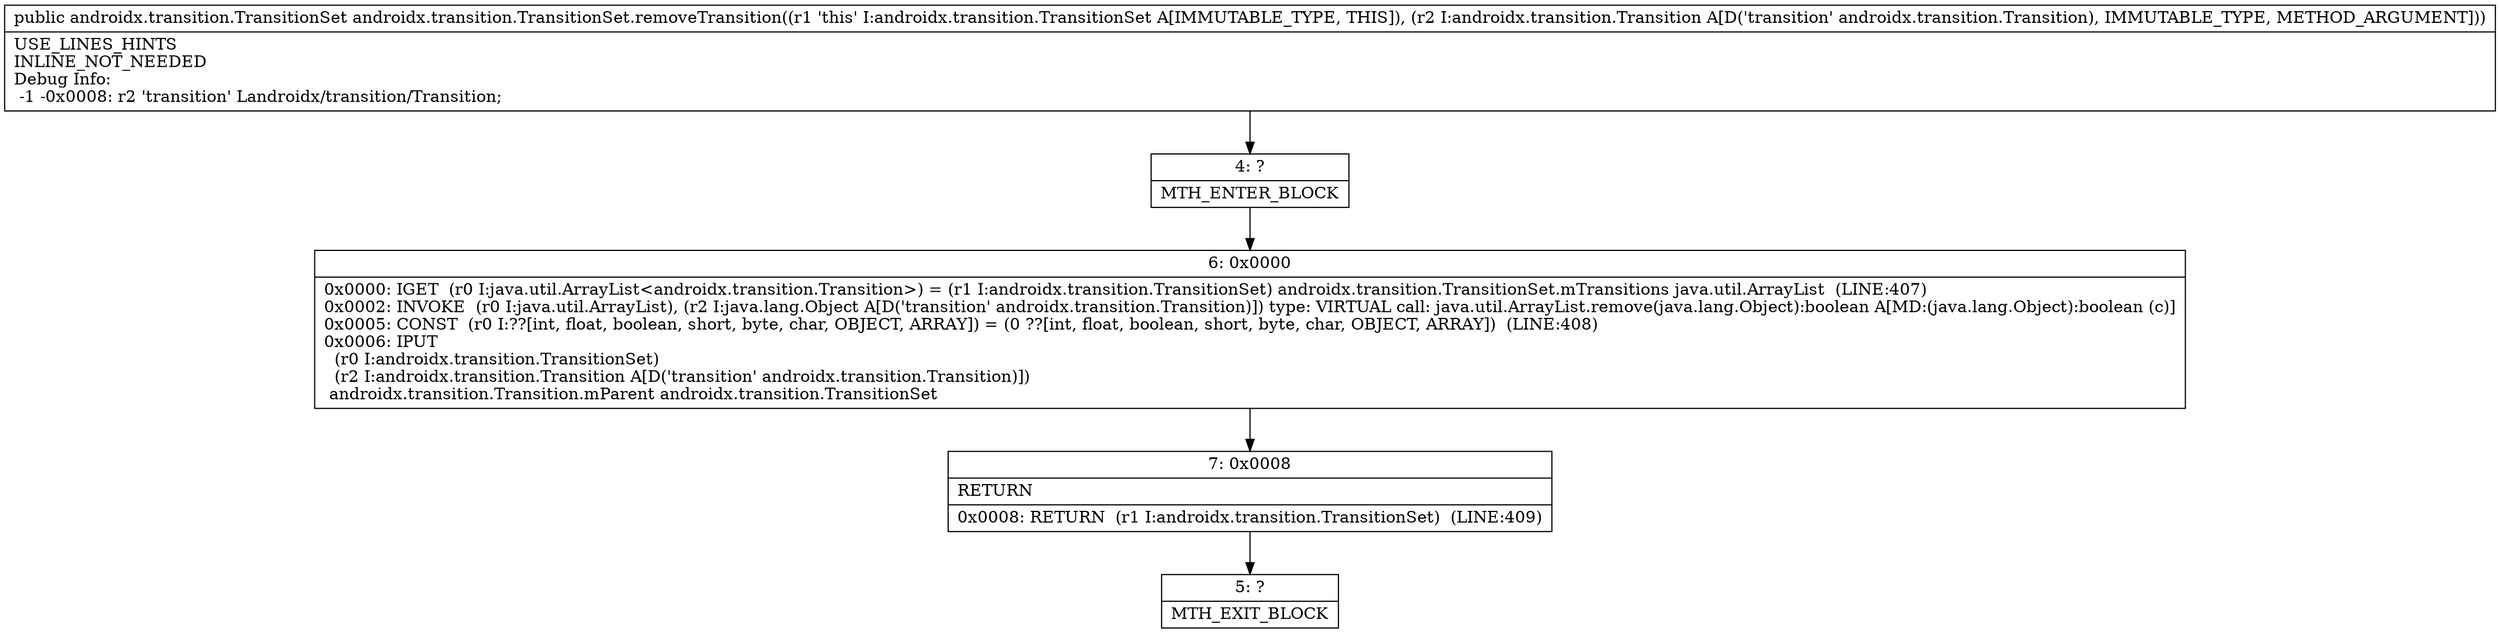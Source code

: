 digraph "CFG forandroidx.transition.TransitionSet.removeTransition(Landroidx\/transition\/Transition;)Landroidx\/transition\/TransitionSet;" {
Node_4 [shape=record,label="{4\:\ ?|MTH_ENTER_BLOCK\l}"];
Node_6 [shape=record,label="{6\:\ 0x0000|0x0000: IGET  (r0 I:java.util.ArrayList\<androidx.transition.Transition\>) = (r1 I:androidx.transition.TransitionSet) androidx.transition.TransitionSet.mTransitions java.util.ArrayList  (LINE:407)\l0x0002: INVOKE  (r0 I:java.util.ArrayList), (r2 I:java.lang.Object A[D('transition' androidx.transition.Transition)]) type: VIRTUAL call: java.util.ArrayList.remove(java.lang.Object):boolean A[MD:(java.lang.Object):boolean (c)]\l0x0005: CONST  (r0 I:??[int, float, boolean, short, byte, char, OBJECT, ARRAY]) = (0 ??[int, float, boolean, short, byte, char, OBJECT, ARRAY])  (LINE:408)\l0x0006: IPUT  \l  (r0 I:androidx.transition.TransitionSet)\l  (r2 I:androidx.transition.Transition A[D('transition' androidx.transition.Transition)])\l androidx.transition.Transition.mParent androidx.transition.TransitionSet \l}"];
Node_7 [shape=record,label="{7\:\ 0x0008|RETURN\l|0x0008: RETURN  (r1 I:androidx.transition.TransitionSet)  (LINE:409)\l}"];
Node_5 [shape=record,label="{5\:\ ?|MTH_EXIT_BLOCK\l}"];
MethodNode[shape=record,label="{public androidx.transition.TransitionSet androidx.transition.TransitionSet.removeTransition((r1 'this' I:androidx.transition.TransitionSet A[IMMUTABLE_TYPE, THIS]), (r2 I:androidx.transition.Transition A[D('transition' androidx.transition.Transition), IMMUTABLE_TYPE, METHOD_ARGUMENT]))  | USE_LINES_HINTS\lINLINE_NOT_NEEDED\lDebug Info:\l  \-1 \-0x0008: r2 'transition' Landroidx\/transition\/Transition;\l}"];
MethodNode -> Node_4;Node_4 -> Node_6;
Node_6 -> Node_7;
Node_7 -> Node_5;
}

